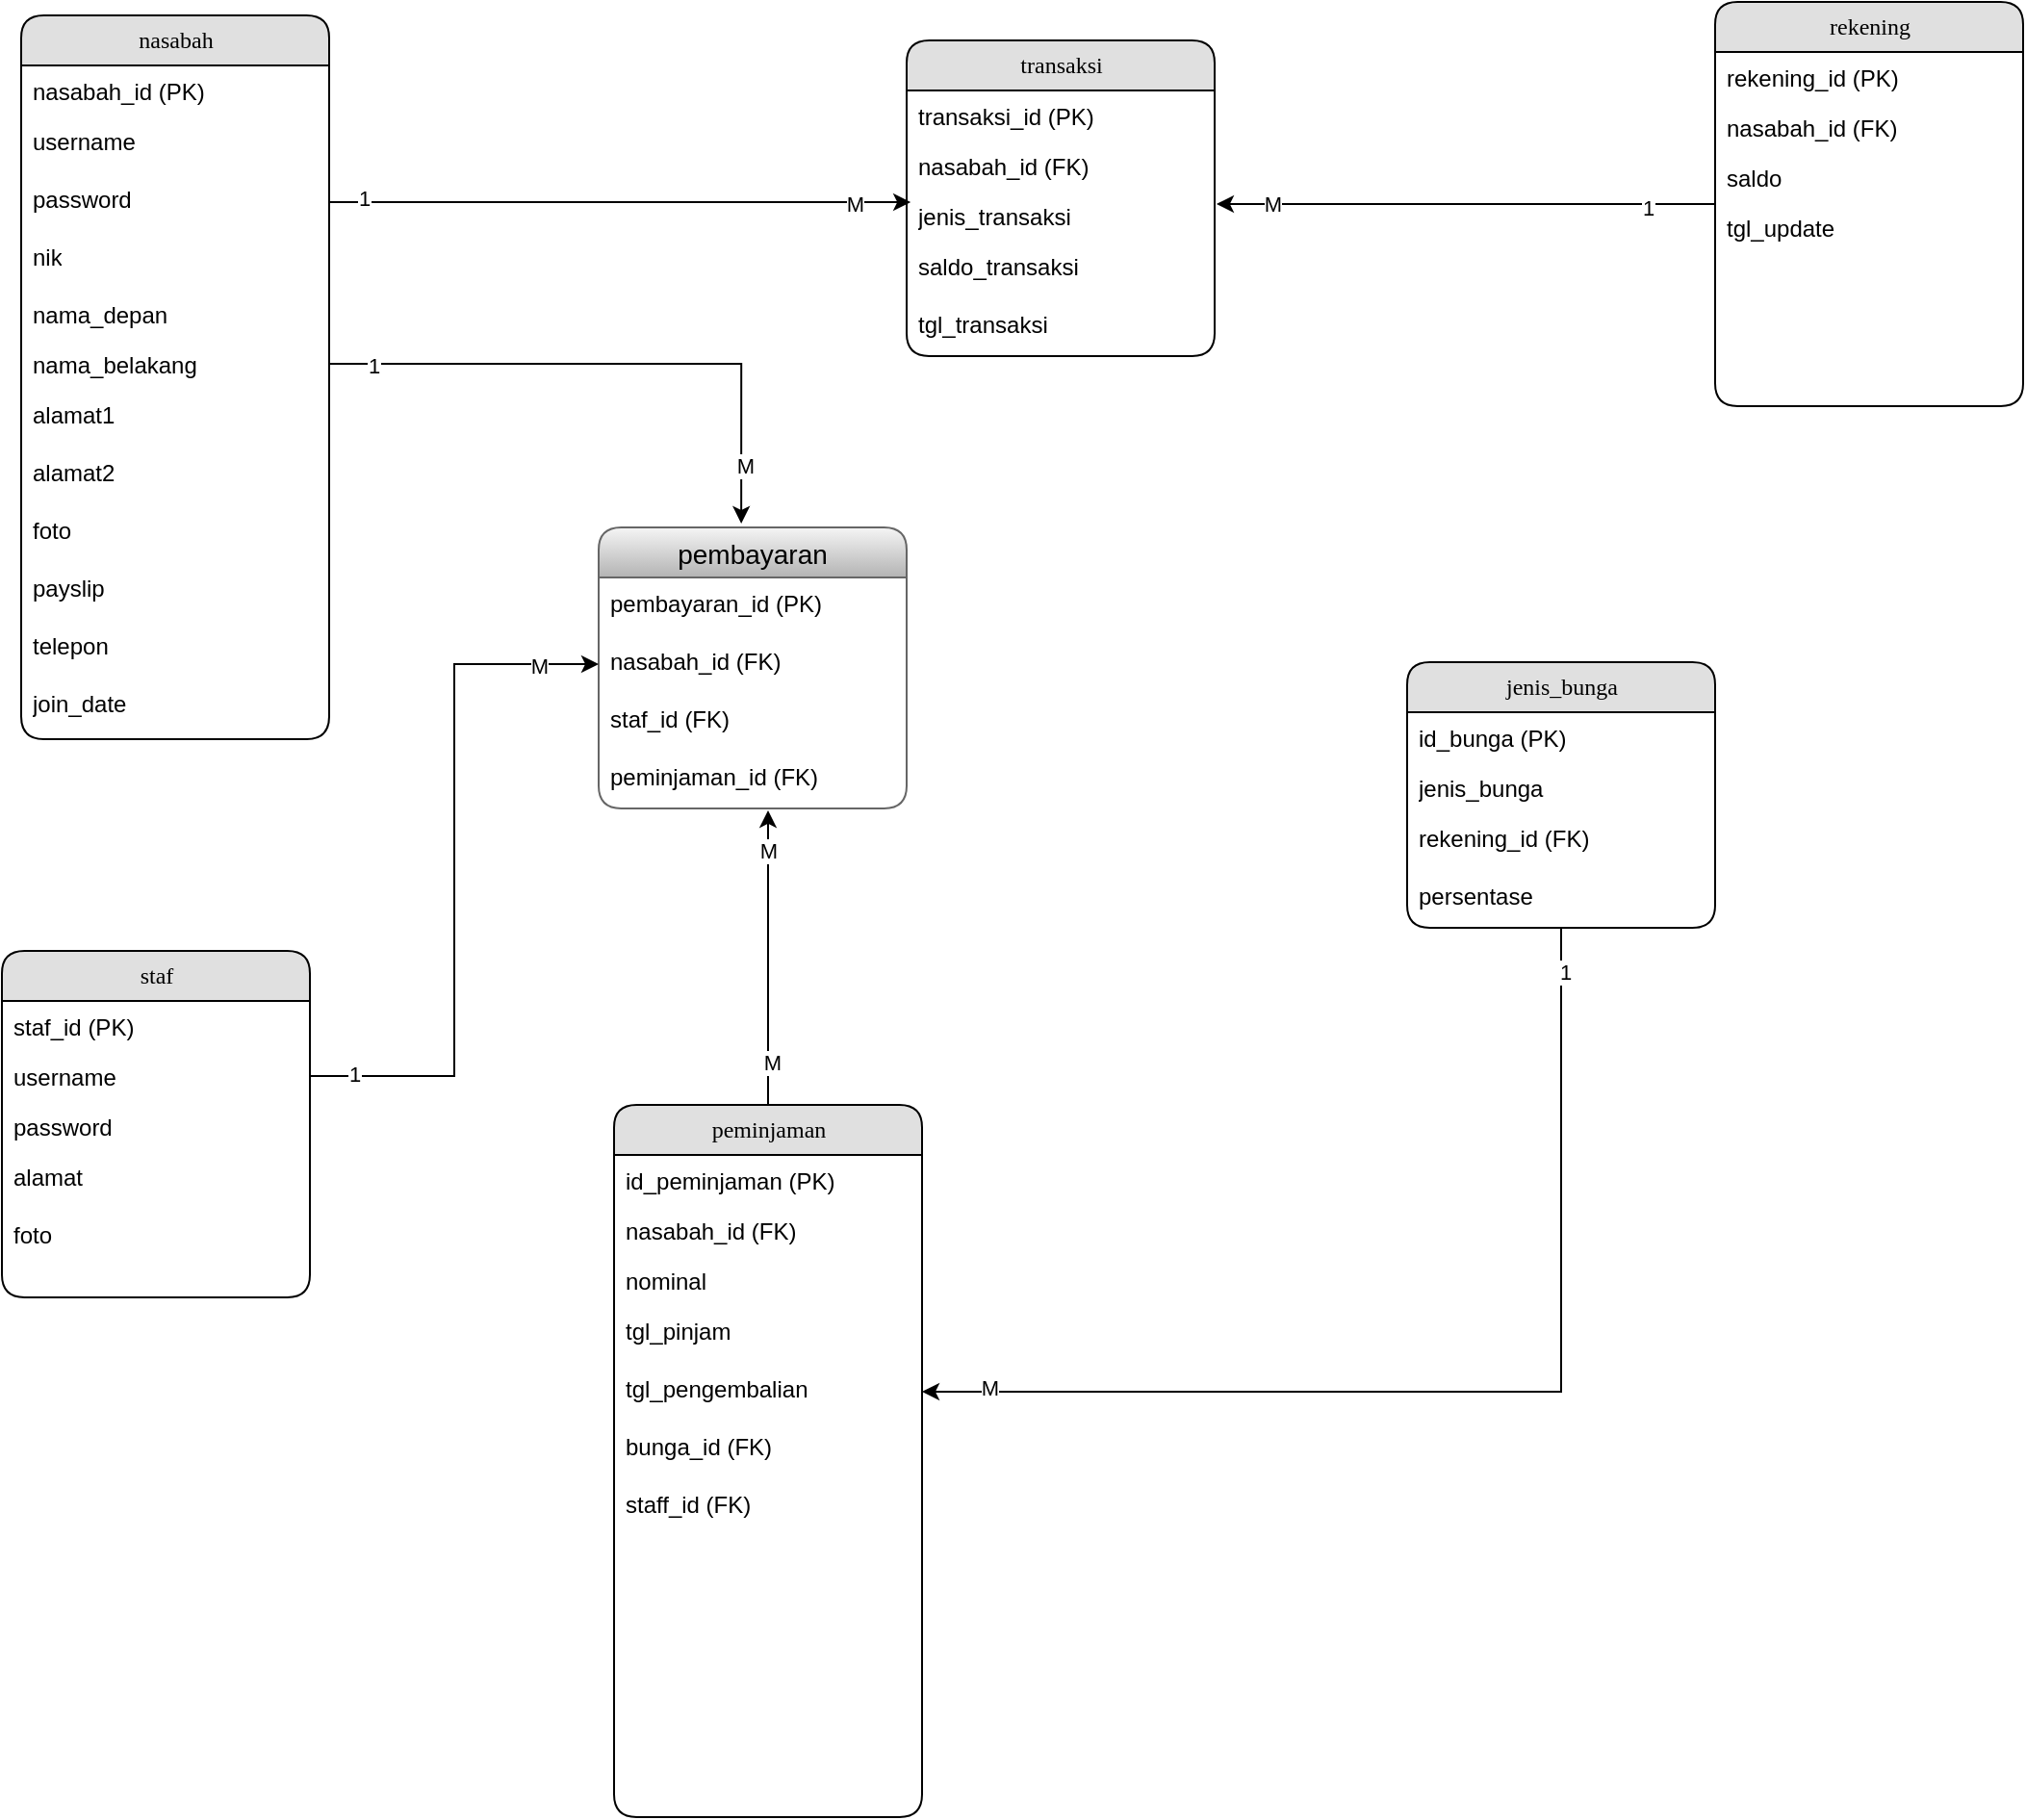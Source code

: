 <mxfile version="21.6.9" type="github">
  <diagram name="Page-1" id="5d7acffa-a066-3a61-03fe-96351882024d">
    <mxGraphModel dx="1312" dy="820" grid="1" gridSize="10" guides="1" tooltips="1" connect="1" arrows="1" fold="1" page="1" pageScale="1" pageWidth="1100" pageHeight="850" background="#ffffff" math="0" shadow="0">
      <root>
        <mxCell id="0" />
        <mxCell id="1" parent="0" />
        <mxCell id="21ea969265ad0168-6" value="nasabah" style="swimlane;html=1;fontStyle=0;childLayout=stackLayout;horizontal=1;startSize=26;fillColor=#e0e0e0;horizontalStack=0;resizeParent=1;resizeLast=0;collapsible=1;marginBottom=0;swimlaneFillColor=#ffffff;align=center;rounded=1;shadow=0;comic=0;labelBackgroundColor=none;strokeWidth=1;fontFamily=Verdana;fontSize=12" parent="1" vertex="1">
          <mxGeometry x="80" y="74" width="160" height="376" as="geometry" />
        </mxCell>
        <mxCell id="21ea969265ad0168-7" value="nasabah_id (PK)" style="text;html=1;strokeColor=none;fillColor=none;spacingLeft=4;spacingRight=4;whiteSpace=wrap;overflow=hidden;rotatable=0;points=[[0,0.5],[1,0.5]];portConstraint=eastwest;" parent="21ea969265ad0168-6" vertex="1">
          <mxGeometry y="26" width="160" height="26" as="geometry" />
        </mxCell>
        <mxCell id="7m8A-p2gOQOdDqAbDyC5-39" value="username" style="text;strokeColor=none;fillColor=none;spacingLeft=4;spacingRight=4;overflow=hidden;rotatable=0;points=[[0,0.5],[1,0.5]];portConstraint=eastwest;fontSize=12;whiteSpace=wrap;html=1;" vertex="1" parent="21ea969265ad0168-6">
          <mxGeometry y="52" width="160" height="30" as="geometry" />
        </mxCell>
        <mxCell id="7m8A-p2gOQOdDqAbDyC5-40" value="password" style="text;strokeColor=none;fillColor=none;spacingLeft=4;spacingRight=4;overflow=hidden;rotatable=0;points=[[0,0.5],[1,0.5]];portConstraint=eastwest;fontSize=12;whiteSpace=wrap;html=1;" vertex="1" parent="21ea969265ad0168-6">
          <mxGeometry y="82" width="160" height="30" as="geometry" />
        </mxCell>
        <mxCell id="7m8A-p2gOQOdDqAbDyC5-31" value="nik" style="text;strokeColor=none;fillColor=none;spacingLeft=4;spacingRight=4;overflow=hidden;rotatable=0;points=[[0,0.5],[1,0.5]];portConstraint=eastwest;fontSize=12;whiteSpace=wrap;html=1;" vertex="1" parent="21ea969265ad0168-6">
          <mxGeometry y="112" width="160" height="30" as="geometry" />
        </mxCell>
        <mxCell id="21ea969265ad0168-8" value="nama_depan" style="text;html=1;strokeColor=none;fillColor=none;spacingLeft=4;spacingRight=4;whiteSpace=wrap;overflow=hidden;rotatable=0;points=[[0,0.5],[1,0.5]];portConstraint=eastwest;" parent="21ea969265ad0168-6" vertex="1">
          <mxGeometry y="142" width="160" height="26" as="geometry" />
        </mxCell>
        <mxCell id="21ea969265ad0168-9" value="nama_belakang" style="text;html=1;strokeColor=none;fillColor=none;spacingLeft=4;spacingRight=4;whiteSpace=wrap;overflow=hidden;rotatable=0;points=[[0,0.5],[1,0.5]];portConstraint=eastwest;" parent="21ea969265ad0168-6" vertex="1">
          <mxGeometry y="168" width="160" height="26" as="geometry" />
        </mxCell>
        <mxCell id="7m8A-p2gOQOdDqAbDyC5-25" value="alamat1" style="text;strokeColor=none;fillColor=none;spacingLeft=4;spacingRight=4;overflow=hidden;rotatable=0;points=[[0,0.5],[1,0.5]];portConstraint=eastwest;fontSize=12;whiteSpace=wrap;html=1;" vertex="1" parent="21ea969265ad0168-6">
          <mxGeometry y="194" width="160" height="30" as="geometry" />
        </mxCell>
        <mxCell id="7m8A-p2gOQOdDqAbDyC5-27" value="alamat2" style="text;strokeColor=none;fillColor=none;spacingLeft=4;spacingRight=4;overflow=hidden;rotatable=0;points=[[0,0.5],[1,0.5]];portConstraint=eastwest;fontSize=12;whiteSpace=wrap;html=1;" vertex="1" parent="21ea969265ad0168-6">
          <mxGeometry y="224" width="160" height="30" as="geometry" />
        </mxCell>
        <mxCell id="7m8A-p2gOQOdDqAbDyC5-28" value="foto" style="text;strokeColor=none;fillColor=none;spacingLeft=4;spacingRight=4;overflow=hidden;rotatable=0;points=[[0,0.5],[1,0.5]];portConstraint=eastwest;fontSize=12;whiteSpace=wrap;html=1;" vertex="1" parent="21ea969265ad0168-6">
          <mxGeometry y="254" width="160" height="30" as="geometry" />
        </mxCell>
        <mxCell id="7m8A-p2gOQOdDqAbDyC5-29" value="payslip" style="text;strokeColor=none;fillColor=none;spacingLeft=4;spacingRight=4;overflow=hidden;rotatable=0;points=[[0,0.5],[1,0.5]];portConstraint=eastwest;fontSize=12;whiteSpace=wrap;html=1;" vertex="1" parent="21ea969265ad0168-6">
          <mxGeometry y="284" width="160" height="30" as="geometry" />
        </mxCell>
        <mxCell id="7m8A-p2gOQOdDqAbDyC5-30" value="telepon" style="text;strokeColor=none;fillColor=none;spacingLeft=4;spacingRight=4;overflow=hidden;rotatable=0;points=[[0,0.5],[1,0.5]];portConstraint=eastwest;fontSize=12;whiteSpace=wrap;html=1;" vertex="1" parent="21ea969265ad0168-6">
          <mxGeometry y="314" width="160" height="30" as="geometry" />
        </mxCell>
        <mxCell id="7m8A-p2gOQOdDqAbDyC5-26" value="join_date" style="text;strokeColor=none;fillColor=none;spacingLeft=4;spacingRight=4;overflow=hidden;rotatable=0;points=[[0,0.5],[1,0.5]];portConstraint=eastwest;fontSize=12;whiteSpace=wrap;html=1;" vertex="1" parent="21ea969265ad0168-6">
          <mxGeometry y="344" width="160" height="30" as="geometry" />
        </mxCell>
        <mxCell id="7m8A-p2gOQOdDqAbDyC5-12" value="staf" style="swimlane;html=1;fontStyle=0;childLayout=stackLayout;horizontal=1;startSize=26;fillColor=#e0e0e0;horizontalStack=0;resizeParent=1;resizeLast=0;collapsible=1;marginBottom=0;swimlaneFillColor=#ffffff;align=center;rounded=1;shadow=0;comic=0;labelBackgroundColor=none;strokeWidth=1;fontFamily=Verdana;fontSize=12" vertex="1" parent="1">
          <mxGeometry x="70" y="560" width="160" height="180" as="geometry" />
        </mxCell>
        <mxCell id="7m8A-p2gOQOdDqAbDyC5-13" value="staf_id (PK)" style="text;html=1;strokeColor=none;fillColor=none;spacingLeft=4;spacingRight=4;whiteSpace=wrap;overflow=hidden;rotatable=0;points=[[0,0.5],[1,0.5]];portConstraint=eastwest;" vertex="1" parent="7m8A-p2gOQOdDqAbDyC5-12">
          <mxGeometry y="26" width="160" height="26" as="geometry" />
        </mxCell>
        <mxCell id="7m8A-p2gOQOdDqAbDyC5-14" value="username" style="text;html=1;strokeColor=none;fillColor=none;spacingLeft=4;spacingRight=4;whiteSpace=wrap;overflow=hidden;rotatable=0;points=[[0,0.5],[1,0.5]];portConstraint=eastwest;" vertex="1" parent="7m8A-p2gOQOdDqAbDyC5-12">
          <mxGeometry y="52" width="160" height="26" as="geometry" />
        </mxCell>
        <mxCell id="7m8A-p2gOQOdDqAbDyC5-15" value="password" style="text;html=1;strokeColor=none;fillColor=none;spacingLeft=4;spacingRight=4;whiteSpace=wrap;overflow=hidden;rotatable=0;points=[[0,0.5],[1,0.5]];portConstraint=eastwest;" vertex="1" parent="7m8A-p2gOQOdDqAbDyC5-12">
          <mxGeometry y="78" width="160" height="26" as="geometry" />
        </mxCell>
        <mxCell id="7m8A-p2gOQOdDqAbDyC5-41" value="alamat" style="text;strokeColor=none;fillColor=none;spacingLeft=4;spacingRight=4;overflow=hidden;rotatable=0;points=[[0,0.5],[1,0.5]];portConstraint=eastwest;fontSize=12;whiteSpace=wrap;html=1;" vertex="1" parent="7m8A-p2gOQOdDqAbDyC5-12">
          <mxGeometry y="104" width="160" height="30" as="geometry" />
        </mxCell>
        <mxCell id="7m8A-p2gOQOdDqAbDyC5-42" value="foto" style="text;strokeColor=none;fillColor=none;spacingLeft=4;spacingRight=4;overflow=hidden;rotatable=0;points=[[0,0.5],[1,0.5]];portConstraint=eastwest;fontSize=12;whiteSpace=wrap;html=1;" vertex="1" parent="7m8A-p2gOQOdDqAbDyC5-12">
          <mxGeometry y="134" width="160" height="30" as="geometry" />
        </mxCell>
        <mxCell id="7m8A-p2gOQOdDqAbDyC5-73" style="edgeStyle=orthogonalEdgeStyle;rounded=0;orthogonalLoop=1;jettySize=auto;html=1;entryX=0.55;entryY=1.033;entryDx=0;entryDy=0;entryPerimeter=0;" edge="1" parent="1" source="7m8A-p2gOQOdDqAbDyC5-17" target="7m8A-p2gOQOdDqAbDyC5-56">
          <mxGeometry relative="1" as="geometry" />
        </mxCell>
        <mxCell id="7m8A-p2gOQOdDqAbDyC5-86" value="M" style="edgeLabel;html=1;align=center;verticalAlign=middle;resizable=0;points=[];" vertex="1" connectable="0" parent="7m8A-p2gOQOdDqAbDyC5-73">
          <mxGeometry x="0.725" relative="1" as="geometry">
            <mxPoint as="offset" />
          </mxGeometry>
        </mxCell>
        <mxCell id="7m8A-p2gOQOdDqAbDyC5-87" value="M" style="edgeLabel;html=1;align=center;verticalAlign=middle;resizable=0;points=[];" vertex="1" connectable="0" parent="7m8A-p2gOQOdDqAbDyC5-73">
          <mxGeometry x="-0.712" y="-2" relative="1" as="geometry">
            <mxPoint as="offset" />
          </mxGeometry>
        </mxCell>
        <mxCell id="7m8A-p2gOQOdDqAbDyC5-17" value="peminjaman" style="swimlane;html=1;fontStyle=0;childLayout=stackLayout;horizontal=1;startSize=26;fillColor=#e0e0e0;horizontalStack=0;resizeParent=1;resizeLast=0;collapsible=1;marginBottom=0;swimlaneFillColor=#ffffff;align=center;rounded=1;shadow=0;comic=0;labelBackgroundColor=none;strokeWidth=1;fontFamily=Verdana;fontSize=12" vertex="1" parent="1">
          <mxGeometry x="388" y="640" width="160" height="370" as="geometry" />
        </mxCell>
        <mxCell id="7m8A-p2gOQOdDqAbDyC5-18" value="id_peminjaman (PK)" style="text;html=1;strokeColor=none;fillColor=none;spacingLeft=4;spacingRight=4;whiteSpace=wrap;overflow=hidden;rotatable=0;points=[[0,0.5],[1,0.5]];portConstraint=eastwest;" vertex="1" parent="7m8A-p2gOQOdDqAbDyC5-17">
          <mxGeometry y="26" width="160" height="26" as="geometry" />
        </mxCell>
        <mxCell id="7m8A-p2gOQOdDqAbDyC5-19" value="nasabah_id (FK)" style="text;html=1;strokeColor=none;fillColor=none;spacingLeft=4;spacingRight=4;whiteSpace=wrap;overflow=hidden;rotatable=0;points=[[0,0.5],[1,0.5]];portConstraint=eastwest;" vertex="1" parent="7m8A-p2gOQOdDqAbDyC5-17">
          <mxGeometry y="52" width="160" height="26" as="geometry" />
        </mxCell>
        <mxCell id="7m8A-p2gOQOdDqAbDyC5-20" value="nominal" style="text;html=1;strokeColor=none;fillColor=none;spacingLeft=4;spacingRight=4;whiteSpace=wrap;overflow=hidden;rotatable=0;points=[[0,0.5],[1,0.5]];portConstraint=eastwest;" vertex="1" parent="7m8A-p2gOQOdDqAbDyC5-17">
          <mxGeometry y="78" width="160" height="26" as="geometry" />
        </mxCell>
        <mxCell id="7m8A-p2gOQOdDqAbDyC5-32" value="tgl_pinjam" style="text;strokeColor=none;fillColor=none;spacingLeft=4;spacingRight=4;overflow=hidden;rotatable=0;points=[[0,0.5],[1,0.5]];portConstraint=eastwest;fontSize=12;whiteSpace=wrap;html=1;" vertex="1" parent="7m8A-p2gOQOdDqAbDyC5-17">
          <mxGeometry y="104" width="160" height="30" as="geometry" />
        </mxCell>
        <mxCell id="7m8A-p2gOQOdDqAbDyC5-33" value="tgl_pengembalian" style="text;strokeColor=none;fillColor=none;spacingLeft=4;spacingRight=4;overflow=hidden;rotatable=0;points=[[0,0.5],[1,0.5]];portConstraint=eastwest;fontSize=12;whiteSpace=wrap;html=1;" vertex="1" parent="7m8A-p2gOQOdDqAbDyC5-17">
          <mxGeometry y="134" width="160" height="30" as="geometry" />
        </mxCell>
        <mxCell id="7m8A-p2gOQOdDqAbDyC5-34" value="bunga_id (FK)" style="text;strokeColor=none;fillColor=none;spacingLeft=4;spacingRight=4;overflow=hidden;rotatable=0;points=[[0,0.5],[1,0.5]];portConstraint=eastwest;fontSize=12;whiteSpace=wrap;html=1;" vertex="1" parent="7m8A-p2gOQOdDqAbDyC5-17">
          <mxGeometry y="164" width="160" height="30" as="geometry" />
        </mxCell>
        <mxCell id="7m8A-p2gOQOdDqAbDyC5-47" value="staff_id (FK)" style="text;strokeColor=none;fillColor=none;spacingLeft=4;spacingRight=4;overflow=hidden;rotatable=0;points=[[0,0.5],[1,0.5]];portConstraint=eastwest;fontSize=12;whiteSpace=wrap;html=1;" vertex="1" parent="7m8A-p2gOQOdDqAbDyC5-17">
          <mxGeometry y="194" width="160" height="30" as="geometry" />
        </mxCell>
        <mxCell id="7m8A-p2gOQOdDqAbDyC5-77" style="edgeStyle=orthogonalEdgeStyle;rounded=0;orthogonalLoop=1;jettySize=auto;html=1;entryX=1;entryY=0.5;entryDx=0;entryDy=0;" edge="1" parent="1" source="7m8A-p2gOQOdDqAbDyC5-21" target="7m8A-p2gOQOdDqAbDyC5-33">
          <mxGeometry relative="1" as="geometry" />
        </mxCell>
        <mxCell id="7m8A-p2gOQOdDqAbDyC5-88" value="M" style="edgeLabel;html=1;align=center;verticalAlign=middle;resizable=0;points=[];" vertex="1" connectable="0" parent="7m8A-p2gOQOdDqAbDyC5-77">
          <mxGeometry x="0.88" y="-2" relative="1" as="geometry">
            <mxPoint as="offset" />
          </mxGeometry>
        </mxCell>
        <mxCell id="7m8A-p2gOQOdDqAbDyC5-89" value="1" style="edgeLabel;html=1;align=center;verticalAlign=middle;resizable=0;points=[];" vertex="1" connectable="0" parent="7m8A-p2gOQOdDqAbDyC5-77">
          <mxGeometry x="-0.92" y="2" relative="1" as="geometry">
            <mxPoint as="offset" />
          </mxGeometry>
        </mxCell>
        <mxCell id="7m8A-p2gOQOdDqAbDyC5-21" value="jenis_bunga" style="swimlane;html=1;fontStyle=0;childLayout=stackLayout;horizontal=1;startSize=26;fillColor=#e0e0e0;horizontalStack=0;resizeParent=1;resizeLast=0;collapsible=1;marginBottom=0;swimlaneFillColor=#ffffff;align=center;rounded=1;shadow=0;comic=0;labelBackgroundColor=none;strokeWidth=1;fontFamily=Verdana;fontSize=12" vertex="1" parent="1">
          <mxGeometry x="800" y="410" width="160" height="138" as="geometry" />
        </mxCell>
        <mxCell id="7m8A-p2gOQOdDqAbDyC5-23" value="id_bunga (PK)" style="text;html=1;strokeColor=none;fillColor=none;spacingLeft=4;spacingRight=4;whiteSpace=wrap;overflow=hidden;rotatable=0;points=[[0,0.5],[1,0.5]];portConstraint=eastwest;" vertex="1" parent="7m8A-p2gOQOdDqAbDyC5-21">
          <mxGeometry y="26" width="160" height="26" as="geometry" />
        </mxCell>
        <mxCell id="7m8A-p2gOQOdDqAbDyC5-24" value="jenis_bunga" style="text;html=1;strokeColor=none;fillColor=none;spacingLeft=4;spacingRight=4;whiteSpace=wrap;overflow=hidden;rotatable=0;points=[[0,0.5],[1,0.5]];portConstraint=eastwest;" vertex="1" parent="7m8A-p2gOQOdDqAbDyC5-21">
          <mxGeometry y="52" width="160" height="26" as="geometry" />
        </mxCell>
        <mxCell id="7m8A-p2gOQOdDqAbDyC5-91" value="rekening_id (FK)" style="text;strokeColor=none;fillColor=none;spacingLeft=4;spacingRight=4;overflow=hidden;rotatable=0;points=[[0,0.5],[1,0.5]];portConstraint=eastwest;fontSize=12;whiteSpace=wrap;html=1;" vertex="1" parent="7m8A-p2gOQOdDqAbDyC5-21">
          <mxGeometry y="78" width="160" height="30" as="geometry" />
        </mxCell>
        <mxCell id="7m8A-p2gOQOdDqAbDyC5-57" value="persentase" style="text;strokeColor=none;fillColor=none;spacingLeft=4;spacingRight=4;overflow=hidden;rotatable=0;points=[[0,0.5],[1,0.5]];portConstraint=eastwest;fontSize=12;whiteSpace=wrap;html=1;" vertex="1" parent="7m8A-p2gOQOdDqAbDyC5-21">
          <mxGeometry y="108" width="160" height="30" as="geometry" />
        </mxCell>
        <mxCell id="7m8A-p2gOQOdDqAbDyC5-35" value="pembayaran" style="swimlane;fontStyle=0;childLayout=stackLayout;horizontal=1;startSize=26;horizontalStack=0;resizeParent=1;resizeParentMax=0;resizeLast=0;collapsible=1;marginBottom=0;align=center;fontSize=14;swimlaneFillColor=default;rounded=1;fillColor=#f5f5f5;strokeColor=#666666;gradientColor=#b3b3b3;" vertex="1" parent="1">
          <mxGeometry x="380" y="340" width="160" height="146" as="geometry">
            <mxRectangle x="720" y="224" width="60" height="30" as="alternateBounds" />
          </mxGeometry>
        </mxCell>
        <mxCell id="7m8A-p2gOQOdDqAbDyC5-36" value="pembayaran_id (PK)" style="text;strokeColor=none;fillColor=none;spacingLeft=4;spacingRight=4;overflow=hidden;rotatable=0;points=[[0,0.5],[1,0.5]];portConstraint=eastwest;fontSize=12;whiteSpace=wrap;html=1;" vertex="1" parent="7m8A-p2gOQOdDqAbDyC5-35">
          <mxGeometry y="26" width="160" height="30" as="geometry" />
        </mxCell>
        <mxCell id="7m8A-p2gOQOdDqAbDyC5-37" value="nasabah_id (FK)" style="text;strokeColor=none;fillColor=none;spacingLeft=4;spacingRight=4;overflow=hidden;rotatable=0;points=[[0,0.5],[1,0.5]];portConstraint=eastwest;fontSize=12;whiteSpace=wrap;html=1;" vertex="1" parent="7m8A-p2gOQOdDqAbDyC5-35">
          <mxGeometry y="56" width="160" height="30" as="geometry" />
        </mxCell>
        <mxCell id="7m8A-p2gOQOdDqAbDyC5-38" value="staf_id (FK)" style="text;strokeColor=none;fillColor=none;spacingLeft=4;spacingRight=4;overflow=hidden;rotatable=0;points=[[0,0.5],[1,0.5]];portConstraint=eastwest;fontSize=12;whiteSpace=wrap;html=1;" vertex="1" parent="7m8A-p2gOQOdDqAbDyC5-35">
          <mxGeometry y="86" width="160" height="30" as="geometry" />
        </mxCell>
        <mxCell id="7m8A-p2gOQOdDqAbDyC5-56" value="peminjaman_id (FK)" style="text;strokeColor=none;fillColor=none;spacingLeft=4;spacingRight=4;overflow=hidden;rotatable=0;points=[[0,0.5],[1,0.5]];portConstraint=eastwest;fontSize=12;whiteSpace=wrap;html=1;" vertex="1" parent="7m8A-p2gOQOdDqAbDyC5-35">
          <mxGeometry y="116" width="160" height="30" as="geometry" />
        </mxCell>
        <mxCell id="7m8A-p2gOQOdDqAbDyC5-76" style="edgeStyle=orthogonalEdgeStyle;rounded=0;orthogonalLoop=1;jettySize=auto;html=1;entryX=1.006;entryY=0.269;entryDx=0;entryDy=0;entryPerimeter=0;" edge="1" parent="1" source="7m8A-p2gOQOdDqAbDyC5-43" target="7m8A-p2gOQOdDqAbDyC5-63">
          <mxGeometry relative="1" as="geometry" />
        </mxCell>
        <mxCell id="7m8A-p2gOQOdDqAbDyC5-80" value="M" style="edgeLabel;html=1;align=center;verticalAlign=middle;resizable=0;points=[];" vertex="1" connectable="0" parent="7m8A-p2gOQOdDqAbDyC5-76">
          <mxGeometry x="0.776" relative="1" as="geometry">
            <mxPoint as="offset" />
          </mxGeometry>
        </mxCell>
        <mxCell id="7m8A-p2gOQOdDqAbDyC5-81" value="1" style="edgeLabel;html=1;align=center;verticalAlign=middle;resizable=0;points=[];" vertex="1" connectable="0" parent="7m8A-p2gOQOdDqAbDyC5-76">
          <mxGeometry x="-0.73" y="2" relative="1" as="geometry">
            <mxPoint as="offset" />
          </mxGeometry>
        </mxCell>
        <mxCell id="7m8A-p2gOQOdDqAbDyC5-43" value="rekening" style="swimlane;html=1;fontStyle=0;childLayout=stackLayout;horizontal=1;startSize=26;fillColor=#e0e0e0;horizontalStack=0;resizeParent=1;resizeLast=0;collapsible=1;marginBottom=0;swimlaneFillColor=#ffffff;align=center;rounded=1;shadow=0;comic=0;labelBackgroundColor=none;strokeWidth=1;fontFamily=Verdana;fontSize=12" vertex="1" parent="1">
          <mxGeometry x="960" y="67" width="160" height="210" as="geometry" />
        </mxCell>
        <mxCell id="7m8A-p2gOQOdDqAbDyC5-44" value="rekening_id (PK)" style="text;html=1;strokeColor=none;fillColor=none;spacingLeft=4;spacingRight=4;whiteSpace=wrap;overflow=hidden;rotatable=0;points=[[0,0.5],[1,0.5]];portConstraint=eastwest;" vertex="1" parent="7m8A-p2gOQOdDqAbDyC5-43">
          <mxGeometry y="26" width="160" height="26" as="geometry" />
        </mxCell>
        <mxCell id="7m8A-p2gOQOdDqAbDyC5-45" value="nasabah_id (FK)" style="text;html=1;strokeColor=none;fillColor=none;spacingLeft=4;spacingRight=4;whiteSpace=wrap;overflow=hidden;rotatable=0;points=[[0,0.5],[1,0.5]];portConstraint=eastwest;" vertex="1" parent="7m8A-p2gOQOdDqAbDyC5-43">
          <mxGeometry y="52" width="160" height="26" as="geometry" />
        </mxCell>
        <mxCell id="7m8A-p2gOQOdDqAbDyC5-46" value="saldo" style="text;html=1;strokeColor=none;fillColor=none;spacingLeft=4;spacingRight=4;whiteSpace=wrap;overflow=hidden;rotatable=0;points=[[0,0.5],[1,0.5]];portConstraint=eastwest;" vertex="1" parent="7m8A-p2gOQOdDqAbDyC5-43">
          <mxGeometry y="78" width="160" height="26" as="geometry" />
        </mxCell>
        <mxCell id="7m8A-p2gOQOdDqAbDyC5-90" value="tgl_update" style="text;strokeColor=none;fillColor=none;spacingLeft=4;spacingRight=4;overflow=hidden;rotatable=0;points=[[0,0.5],[1,0.5]];portConstraint=eastwest;fontSize=12;whiteSpace=wrap;html=1;" vertex="1" parent="7m8A-p2gOQOdDqAbDyC5-43">
          <mxGeometry y="104" width="160" height="30" as="geometry" />
        </mxCell>
        <mxCell id="7m8A-p2gOQOdDqAbDyC5-60" value="transaksi" style="swimlane;html=1;fontStyle=0;childLayout=stackLayout;horizontal=1;startSize=26;fillColor=#e0e0e0;horizontalStack=0;resizeParent=1;resizeLast=0;collapsible=1;marginBottom=0;swimlaneFillColor=#ffffff;align=center;rounded=1;shadow=0;comic=0;labelBackgroundColor=none;strokeWidth=1;fontFamily=Verdana;fontSize=12" vertex="1" parent="1">
          <mxGeometry x="540" y="87" width="160" height="164" as="geometry" />
        </mxCell>
        <mxCell id="7m8A-p2gOQOdDqAbDyC5-61" value="transaksi_id (PK)" style="text;html=1;strokeColor=none;fillColor=none;spacingLeft=4;spacingRight=4;whiteSpace=wrap;overflow=hidden;rotatable=0;points=[[0,0.5],[1,0.5]];portConstraint=eastwest;" vertex="1" parent="7m8A-p2gOQOdDqAbDyC5-60">
          <mxGeometry y="26" width="160" height="26" as="geometry" />
        </mxCell>
        <mxCell id="7m8A-p2gOQOdDqAbDyC5-62" value="nasabah_id (FK)" style="text;html=1;strokeColor=none;fillColor=none;spacingLeft=4;spacingRight=4;whiteSpace=wrap;overflow=hidden;rotatable=0;points=[[0,0.5],[1,0.5]];portConstraint=eastwest;" vertex="1" parent="7m8A-p2gOQOdDqAbDyC5-60">
          <mxGeometry y="52" width="160" height="26" as="geometry" />
        </mxCell>
        <mxCell id="7m8A-p2gOQOdDqAbDyC5-63" value="jenis_transaksi" style="text;html=1;strokeColor=none;fillColor=none;spacingLeft=4;spacingRight=4;whiteSpace=wrap;overflow=hidden;rotatable=0;points=[[0,0.5],[1,0.5]];portConstraint=eastwest;" vertex="1" parent="7m8A-p2gOQOdDqAbDyC5-60">
          <mxGeometry y="78" width="160" height="26" as="geometry" />
        </mxCell>
        <mxCell id="7m8A-p2gOQOdDqAbDyC5-64" value="saldo_transaksi" style="text;strokeColor=none;fillColor=none;spacingLeft=4;spacingRight=4;overflow=hidden;rotatable=0;points=[[0,0.5],[1,0.5]];portConstraint=eastwest;fontSize=12;whiteSpace=wrap;html=1;" vertex="1" parent="7m8A-p2gOQOdDqAbDyC5-60">
          <mxGeometry y="104" width="160" height="30" as="geometry" />
        </mxCell>
        <mxCell id="7m8A-p2gOQOdDqAbDyC5-65" value="tgl_transaksi" style="text;strokeColor=none;fillColor=none;spacingLeft=4;spacingRight=4;overflow=hidden;rotatable=0;points=[[0,0.5],[1,0.5]];portConstraint=eastwest;fontSize=12;whiteSpace=wrap;html=1;" vertex="1" parent="7m8A-p2gOQOdDqAbDyC5-60">
          <mxGeometry y="134" width="160" height="30" as="geometry" />
        </mxCell>
        <mxCell id="7m8A-p2gOQOdDqAbDyC5-69" style="edgeStyle=orthogonalEdgeStyle;rounded=0;orthogonalLoop=1;jettySize=auto;html=1;entryX=0.463;entryY=-0.014;entryDx=0;entryDy=0;entryPerimeter=0;" edge="1" parent="1" source="21ea969265ad0168-9" target="7m8A-p2gOQOdDqAbDyC5-35">
          <mxGeometry relative="1" as="geometry" />
        </mxCell>
        <mxCell id="7m8A-p2gOQOdDqAbDyC5-82" value="1" style="edgeLabel;html=1;align=center;verticalAlign=middle;resizable=0;points=[];" vertex="1" connectable="0" parent="7m8A-p2gOQOdDqAbDyC5-69">
          <mxGeometry x="-0.845" y="-1" relative="1" as="geometry">
            <mxPoint as="offset" />
          </mxGeometry>
        </mxCell>
        <mxCell id="7m8A-p2gOQOdDqAbDyC5-83" value="M" style="edgeLabel;html=1;align=center;verticalAlign=middle;resizable=0;points=[];" vertex="1" connectable="0" parent="7m8A-p2gOQOdDqAbDyC5-69">
          <mxGeometry x="0.798" y="2" relative="1" as="geometry">
            <mxPoint as="offset" />
          </mxGeometry>
        </mxCell>
        <mxCell id="7m8A-p2gOQOdDqAbDyC5-74" style="edgeStyle=orthogonalEdgeStyle;rounded=0;orthogonalLoop=1;jettySize=auto;html=1;entryX=0;entryY=0.5;entryDx=0;entryDy=0;" edge="1" parent="1" source="7m8A-p2gOQOdDqAbDyC5-14" target="7m8A-p2gOQOdDqAbDyC5-37">
          <mxGeometry relative="1" as="geometry" />
        </mxCell>
        <mxCell id="7m8A-p2gOQOdDqAbDyC5-84" value="1" style="edgeLabel;html=1;align=center;verticalAlign=middle;resizable=0;points=[];" vertex="1" connectable="0" parent="7m8A-p2gOQOdDqAbDyC5-74">
          <mxGeometry x="-0.874" y="1" relative="1" as="geometry">
            <mxPoint as="offset" />
          </mxGeometry>
        </mxCell>
        <mxCell id="7m8A-p2gOQOdDqAbDyC5-85" value="M" style="edgeLabel;html=1;align=center;verticalAlign=middle;resizable=0;points=[];" vertex="1" connectable="0" parent="7m8A-p2gOQOdDqAbDyC5-74">
          <mxGeometry x="0.83" y="-1" relative="1" as="geometry">
            <mxPoint as="offset" />
          </mxGeometry>
        </mxCell>
        <mxCell id="7m8A-p2gOQOdDqAbDyC5-75" style="edgeStyle=orthogonalEdgeStyle;rounded=0;orthogonalLoop=1;jettySize=auto;html=1;entryX=0.013;entryY=0.231;entryDx=0;entryDy=0;entryPerimeter=0;" edge="1" parent="1" source="7m8A-p2gOQOdDqAbDyC5-40" target="7m8A-p2gOQOdDqAbDyC5-63">
          <mxGeometry relative="1" as="geometry" />
        </mxCell>
        <mxCell id="7m8A-p2gOQOdDqAbDyC5-78" value="1" style="edgeLabel;html=1;align=center;verticalAlign=middle;resizable=0;points=[];" vertex="1" connectable="0" parent="7m8A-p2gOQOdDqAbDyC5-75">
          <mxGeometry x="-0.881" y="2" relative="1" as="geometry">
            <mxPoint as="offset" />
          </mxGeometry>
        </mxCell>
        <mxCell id="7m8A-p2gOQOdDqAbDyC5-79" value="M" style="edgeLabel;html=1;align=center;verticalAlign=middle;resizable=0;points=[];" vertex="1" connectable="0" parent="7m8A-p2gOQOdDqAbDyC5-75">
          <mxGeometry x="0.807" y="-1" relative="1" as="geometry">
            <mxPoint as="offset" />
          </mxGeometry>
        </mxCell>
      </root>
    </mxGraphModel>
  </diagram>
</mxfile>
